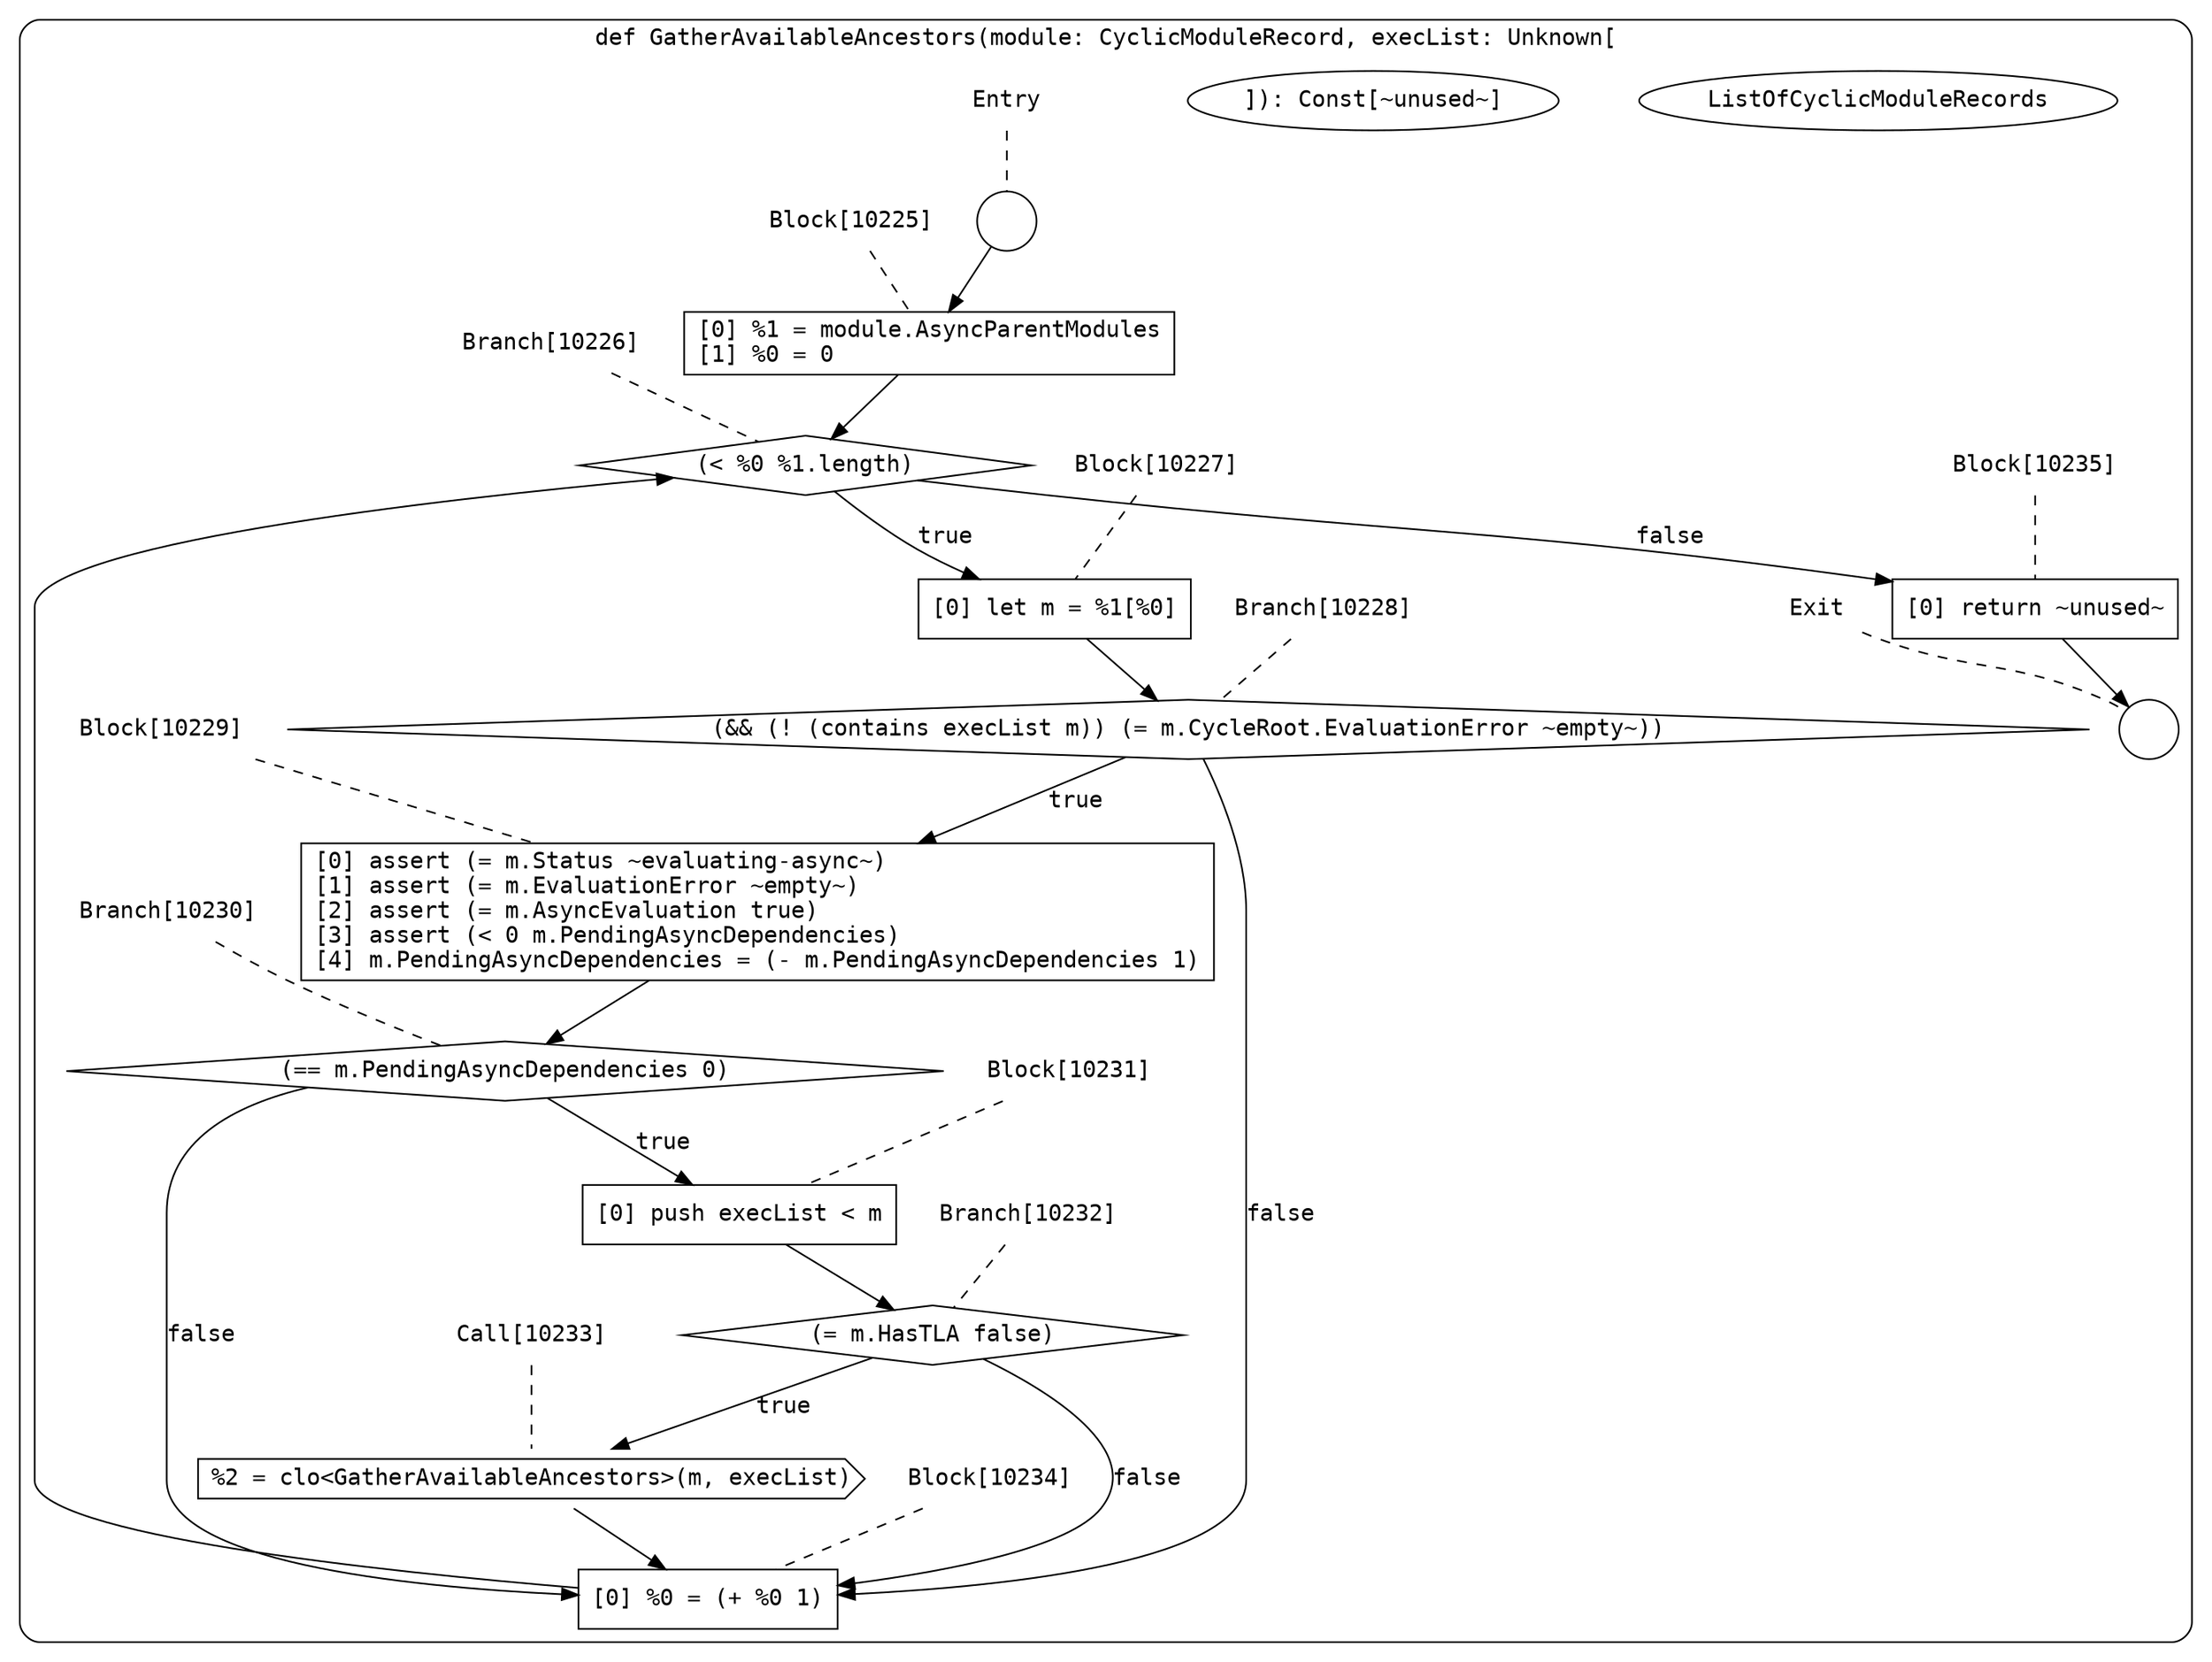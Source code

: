 digraph {
  graph [fontname = "Consolas"]
  node [fontname = "Consolas"]
  edge [fontname = "Consolas"]
  subgraph cluster1892 {
    label = "def GatherAvailableAncestors(module: CyclicModuleRecord, execList: Unknown["ListOfCyclicModuleRecords"]): Const[~unused~]"
    style = rounded
    cluster1892_entry_name [shape=none, label=<<font color="black">Entry</font>>]
    cluster1892_entry_name -> cluster1892_entry [arrowhead=none, color="black", style=dashed]
    cluster1892_entry [shape=circle label=" " color="black" fillcolor="white" style=filled]
    cluster1892_entry -> node10225 [color="black"]
    cluster1892_exit_name [shape=none, label=<<font color="black">Exit</font>>]
    cluster1892_exit_name -> cluster1892_exit [arrowhead=none, color="black", style=dashed]
    cluster1892_exit [shape=circle label=" " color="black" fillcolor="white" style=filled]
    node10225_name [shape=none, label=<<font color="black">Block[10225]</font>>]
    node10225_name -> node10225 [arrowhead=none, color="black", style=dashed]
    node10225 [shape=box, label=<<font color="black">[0] %1 = module.AsyncParentModules<BR ALIGN="LEFT"/>[1] %0 = 0<BR ALIGN="LEFT"/></font>> color="black" fillcolor="white", style=filled]
    node10225 -> node10226 [color="black"]
    node10226_name [shape=none, label=<<font color="black">Branch[10226]</font>>]
    node10226_name -> node10226 [arrowhead=none, color="black", style=dashed]
    node10226 [shape=diamond, label=<<font color="black">(&lt; %0 %1.length)</font>> color="black" fillcolor="white", style=filled]
    node10226 -> node10227 [label=<<font color="black">true</font>> color="black"]
    node10226 -> node10235 [label=<<font color="black">false</font>> color="black"]
    node10227_name [shape=none, label=<<font color="black">Block[10227]</font>>]
    node10227_name -> node10227 [arrowhead=none, color="black", style=dashed]
    node10227 [shape=box, label=<<font color="black">[0] let m = %1[%0]<BR ALIGN="LEFT"/></font>> color="black" fillcolor="white", style=filled]
    node10227 -> node10228 [color="black"]
    node10235_name [shape=none, label=<<font color="black">Block[10235]</font>>]
    node10235_name -> node10235 [arrowhead=none, color="black", style=dashed]
    node10235 [shape=box, label=<<font color="black">[0] return ~unused~<BR ALIGN="LEFT"/></font>> color="black" fillcolor="white", style=filled]
    node10235 -> cluster1892_exit [color="black"]
    node10228_name [shape=none, label=<<font color="black">Branch[10228]</font>>]
    node10228_name -> node10228 [arrowhead=none, color="black", style=dashed]
    node10228 [shape=diamond, label=<<font color="black">(&amp;&amp; (! (contains execList m)) (= m.CycleRoot.EvaluationError ~empty~))</font>> color="black" fillcolor="white", style=filled]
    node10228 -> node10229 [label=<<font color="black">true</font>> color="black"]
    node10228 -> node10234 [label=<<font color="black">false</font>> color="black"]
    node10229_name [shape=none, label=<<font color="black">Block[10229]</font>>]
    node10229_name -> node10229 [arrowhead=none, color="black", style=dashed]
    node10229 [shape=box, label=<<font color="black">[0] assert (= m.Status ~evaluating-async~)<BR ALIGN="LEFT"/>[1] assert (= m.EvaluationError ~empty~)<BR ALIGN="LEFT"/>[2] assert (= m.AsyncEvaluation true)<BR ALIGN="LEFT"/>[3] assert (&lt; 0 m.PendingAsyncDependencies)<BR ALIGN="LEFT"/>[4] m.PendingAsyncDependencies = (- m.PendingAsyncDependencies 1)<BR ALIGN="LEFT"/></font>> color="black" fillcolor="white", style=filled]
    node10229 -> node10230 [color="black"]
    node10234_name [shape=none, label=<<font color="black">Block[10234]</font>>]
    node10234_name -> node10234 [arrowhead=none, color="black", style=dashed]
    node10234 [shape=box, label=<<font color="black">[0] %0 = (+ %0 1)<BR ALIGN="LEFT"/></font>> color="black" fillcolor="white", style=filled]
    node10234 -> node10226 [color="black"]
    node10230_name [shape=none, label=<<font color="black">Branch[10230]</font>>]
    node10230_name -> node10230 [arrowhead=none, color="black", style=dashed]
    node10230 [shape=diamond, label=<<font color="black">(== m.PendingAsyncDependencies 0)</font>> color="black" fillcolor="white", style=filled]
    node10230 -> node10231 [label=<<font color="black">true</font>> color="black"]
    node10230 -> node10234 [label=<<font color="black">false</font>> color="black"]
    node10231_name [shape=none, label=<<font color="black">Block[10231]</font>>]
    node10231_name -> node10231 [arrowhead=none, color="black", style=dashed]
    node10231 [shape=box, label=<<font color="black">[0] push execList &lt; m<BR ALIGN="LEFT"/></font>> color="black" fillcolor="white", style=filled]
    node10231 -> node10232 [color="black"]
    node10232_name [shape=none, label=<<font color="black">Branch[10232]</font>>]
    node10232_name -> node10232 [arrowhead=none, color="black", style=dashed]
    node10232 [shape=diamond, label=<<font color="black">(= m.HasTLA false)</font>> color="black" fillcolor="white", style=filled]
    node10232 -> node10233 [label=<<font color="black">true</font>> color="black"]
    node10232 -> node10234 [label=<<font color="black">false</font>> color="black"]
    node10233_name [shape=none, label=<<font color="black">Call[10233]</font>>]
    node10233_name -> node10233 [arrowhead=none, color="black", style=dashed]
    node10233 [shape=cds, label=<<font color="black">%2 = clo&lt;GatherAvailableAncestors&gt;(m, execList)</font>> color="black" fillcolor="white", style=filled]
    node10233 -> node10234 [color="black"]
  }
}